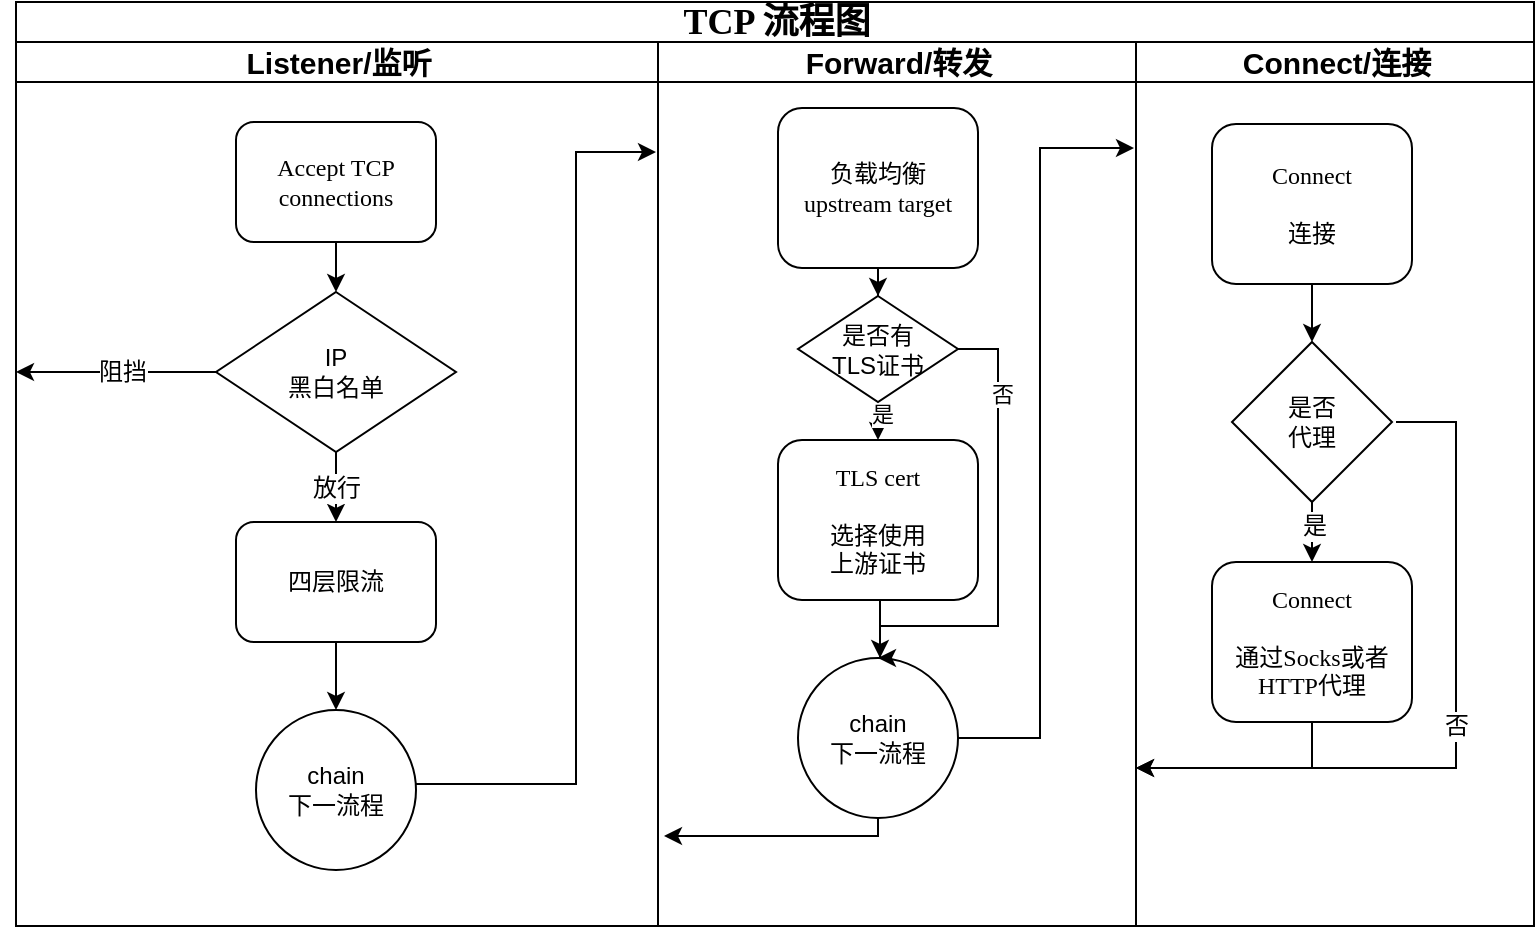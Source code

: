<mxfile version="21.3.7" type="device">
  <diagram name="Page-1" id="74e2e168-ea6b-b213-b513-2b3c1d86103e">
    <mxGraphModel dx="1882" dy="1040" grid="0" gridSize="10" guides="1" tooltips="1" connect="1" arrows="1" fold="1" page="0" pageScale="1" pageWidth="1100" pageHeight="850" background="none" math="0" shadow="0">
      <root>
        <mxCell id="0" />
        <mxCell id="1" parent="0" />
        <mxCell id="77e6c97f196da883-1" value="&lt;font style=&quot;font-size: 18px;&quot;&gt;TCP 流程图&lt;/font&gt;" style="swimlane;html=1;childLayout=stackLayout;startSize=20;rounded=0;shadow=0;labelBackgroundColor=none;strokeWidth=1;fontFamily=Verdana;fontSize=18;align=center;" parent="1" vertex="1">
          <mxGeometry x="-7" y="-37" width="759" height="462" as="geometry">
            <mxRectangle x="60" y="-30" width="210" height="40" as="alternateBounds" />
          </mxGeometry>
        </mxCell>
        <mxCell id="k9yy4idc6pMp43QgDsTV-271" style="edgeStyle=orthogonalEdgeStyle;rounded=0;orthogonalLoop=1;jettySize=auto;html=1;exitX=1;exitY=0.5;exitDx=0;exitDy=0;fontSize=12;" parent="77e6c97f196da883-1" edge="1">
          <mxGeometry relative="1" as="geometry">
            <mxPoint x="595" y="73" as="targetPoint" />
            <Array as="points">
              <mxPoint x="480" y="548" />
              <mxPoint x="545" y="548" />
              <mxPoint x="545" y="73" />
            </Array>
          </mxGeometry>
        </mxCell>
        <mxCell id="k9yy4idc6pMp43QgDsTV-189" value="" style="edgeStyle=orthogonalEdgeStyle;rounded=0;orthogonalLoop=1;jettySize=auto;html=1;fontSize=12;" parent="77e6c97f196da883-1" source="k9yy4idc6pMp43QgDsTV-16" edge="1">
          <mxGeometry relative="1" as="geometry">
            <mxPoint x="320" y="75" as="targetPoint" />
            <Array as="points">
              <mxPoint x="280" y="391" />
              <mxPoint x="280" y="75" />
            </Array>
          </mxGeometry>
        </mxCell>
        <mxCell id="77e6c97f196da883-2" value="Listener/监听" style="swimlane;html=1;startSize=20;fontSize=15;" parent="77e6c97f196da883-1" vertex="1">
          <mxGeometry y="20" width="321" height="442" as="geometry">
            <mxRectangle y="20" width="40" height="1050" as="alternateBounds" />
          </mxGeometry>
        </mxCell>
        <mxCell id="k9yy4idc6pMp43QgDsTV-6" value="" style="edgeStyle=orthogonalEdgeStyle;rounded=0;orthogonalLoop=1;jettySize=auto;html=1;fontSize=12;" parent="77e6c97f196da883-2" source="77e6c97f196da883-8" target="k9yy4idc6pMp43QgDsTV-2" edge="1">
          <mxGeometry relative="1" as="geometry" />
        </mxCell>
        <mxCell id="77e6c97f196da883-8" value="Accept TCP connections" style="rounded=1;whiteSpace=wrap;html=1;shadow=0;labelBackgroundColor=none;strokeWidth=1;fontFamily=Verdana;fontSize=12;align=center;" parent="77e6c97f196da883-2" vertex="1">
          <mxGeometry x="110" y="40" width="100" height="60" as="geometry" />
        </mxCell>
        <mxCell id="k9yy4idc6pMp43QgDsTV-8" value="" style="edgeStyle=orthogonalEdgeStyle;rounded=0;orthogonalLoop=1;jettySize=auto;html=1;fontSize=12;entryX=0.5;entryY=0;entryDx=0;entryDy=0;" parent="77e6c97f196da883-2" source="77e6c97f196da883-9" target="k9yy4idc6pMp43QgDsTV-16" edge="1">
          <mxGeometry relative="1" as="geometry">
            <mxPoint x="160" y="326" as="targetPoint" />
          </mxGeometry>
        </mxCell>
        <mxCell id="77e6c97f196da883-9" value="四层限流" style="rounded=1;whiteSpace=wrap;html=1;shadow=0;labelBackgroundColor=none;strokeWidth=1;fontFamily=Verdana;fontSize=12;align=center;" parent="77e6c97f196da883-2" vertex="1">
          <mxGeometry x="110" y="240" width="100" height="60" as="geometry" />
        </mxCell>
        <mxCell id="k9yy4idc6pMp43QgDsTV-5" value="放行" style="edgeStyle=orthogonalEdgeStyle;rounded=0;orthogonalLoop=1;jettySize=auto;html=1;fontSize=12;" parent="77e6c97f196da883-2" source="k9yy4idc6pMp43QgDsTV-2" target="77e6c97f196da883-9" edge="1">
          <mxGeometry relative="1" as="geometry" />
        </mxCell>
        <mxCell id="k9yy4idc6pMp43QgDsTV-2" value="&lt;div style=&quot;font-size: 12px;&quot;&gt;IP&lt;/div&gt;&lt;div style=&quot;font-size: 12px;&quot;&gt;黑白名单&lt;br style=&quot;font-size: 12px;&quot;&gt;&lt;/div&gt;" style="rhombus;whiteSpace=wrap;html=1;fontSize=12;" parent="77e6c97f196da883-2" vertex="1">
          <mxGeometry x="100" y="125" width="120" height="80" as="geometry" />
        </mxCell>
        <mxCell id="k9yy4idc6pMp43QgDsTV-3" value="" style="endArrow=classic;html=1;rounded=0;exitX=0;exitY=0.5;exitDx=0;exitDy=0;fontSize=12;" parent="77e6c97f196da883-2" source="k9yy4idc6pMp43QgDsTV-2" edge="1">
          <mxGeometry width="50" height="50" relative="1" as="geometry">
            <mxPoint x="100" y="170" as="sourcePoint" />
            <mxPoint y="165" as="targetPoint" />
          </mxGeometry>
        </mxCell>
        <mxCell id="k9yy4idc6pMp43QgDsTV-4" value="阻挡" style="edgeLabel;html=1;align=center;verticalAlign=middle;resizable=0;points=[];fontSize=12;" parent="k9yy4idc6pMp43QgDsTV-3" vertex="1" connectable="0">
          <mxGeometry x="-0.05" relative="1" as="geometry">
            <mxPoint as="offset" />
          </mxGeometry>
        </mxCell>
        <mxCell id="k9yy4idc6pMp43QgDsTV-16" value="&lt;div style=&quot;font-size: 12px;&quot;&gt;chain&lt;/div&gt;下一流程" style="ellipse;whiteSpace=wrap;html=1;aspect=fixed;fontSize=12;" parent="77e6c97f196da883-2" vertex="1">
          <mxGeometry x="120" y="334" width="80" height="80" as="geometry" />
        </mxCell>
        <mxCell id="77e6c97f196da883-6" value="Forward/转发" style="swimlane;html=1;startSize=20;fontSize=15;" parent="77e6c97f196da883-1" vertex="1">
          <mxGeometry x="321" y="20" width="239" height="442" as="geometry" />
        </mxCell>
        <mxCell id="ktWB_Vb_ixAs_fgzPAio-7" value="" style="edgeStyle=orthogonalEdgeStyle;rounded=0;orthogonalLoop=1;jettySize=auto;html=1;entryX=0.5;entryY=0;entryDx=0;entryDy=0;" parent="77e6c97f196da883-6" source="k9yy4idc6pMp43QgDsTV-169" target="ktWB_Vb_ixAs_fgzPAio-5" edge="1">
          <mxGeometry relative="1" as="geometry" />
        </mxCell>
        <mxCell id="k9yy4idc6pMp43QgDsTV-169" value="&lt;div style=&quot;font-size: 12px;&quot;&gt;负载均衡&lt;/div&gt;&lt;div style=&quot;font-size: 12px;&quot;&gt;upstream target&lt;br&gt;&lt;/div&gt;" style="rounded=1;whiteSpace=wrap;html=1;shadow=0;labelBackgroundColor=none;strokeWidth=1;fontFamily=Verdana;fontSize=12;align=center;flipV=1;" parent="77e6c97f196da883-6" vertex="1">
          <mxGeometry x="60" y="33" width="100" height="80" as="geometry" />
        </mxCell>
        <mxCell id="ktWB_Vb_ixAs_fgzPAio-2" value="" style="edgeStyle=orthogonalEdgeStyle;rounded=0;orthogonalLoop=1;jettySize=auto;html=1;" parent="77e6c97f196da883-6" edge="1">
          <mxGeometry relative="1" as="geometry">
            <mxPoint x="111" y="279" as="sourcePoint" />
            <mxPoint x="111" y="308" as="targetPoint" />
          </mxGeometry>
        </mxCell>
        <mxCell id="k9yy4idc6pMp43QgDsTV-176" value="&lt;div style=&quot;font-size: 12px;&quot;&gt;TLS cert&lt;/div&gt;&lt;div style=&quot;font-size: 12px;&quot;&gt;&lt;br style=&quot;font-size: 12px;&quot;&gt;&lt;/div&gt;&lt;div style=&quot;font-size: 12px;&quot;&gt;选择使用&lt;/div&gt;&lt;div style=&quot;font-size: 12px;&quot;&gt;上游证书&lt;/div&gt;" style="rounded=1;whiteSpace=wrap;html=1;shadow=0;labelBackgroundColor=none;strokeWidth=1;fontFamily=Verdana;fontSize=12;align=center;flipV=1;" parent="77e6c97f196da883-6" vertex="1">
          <mxGeometry x="60" y="199" width="100" height="80" as="geometry" />
        </mxCell>
        <mxCell id="ktWB_Vb_ixAs_fgzPAio-4" value="" style="edgeStyle=orthogonalEdgeStyle;rounded=0;orthogonalLoop=1;jettySize=auto;html=1;" parent="77e6c97f196da883-6" source="k9yy4idc6pMp43QgDsTV-182" edge="1">
          <mxGeometry relative="1" as="geometry">
            <mxPoint x="238" y="53" as="targetPoint" />
            <Array as="points">
              <mxPoint x="191" y="348" />
              <mxPoint x="191" y="53" />
            </Array>
          </mxGeometry>
        </mxCell>
        <mxCell id="ktWB_Vb_ixAs_fgzPAio-15" value="" style="edgeStyle=orthogonalEdgeStyle;rounded=0;orthogonalLoop=1;jettySize=auto;html=1;exitX=0.5;exitY=1;exitDx=0;exitDy=0;" parent="77e6c97f196da883-6" source="k9yy4idc6pMp43QgDsTV-182" edge="1">
          <mxGeometry relative="1" as="geometry">
            <mxPoint x="3" y="397" as="targetPoint" />
            <Array as="points">
              <mxPoint x="110" y="397" />
            </Array>
          </mxGeometry>
        </mxCell>
        <mxCell id="k9yy4idc6pMp43QgDsTV-182" value="&lt;div style=&quot;font-size: 12px;&quot;&gt;chain&lt;/div&gt;下一流程" style="ellipse;whiteSpace=wrap;html=1;aspect=fixed;fontSize=12;" parent="77e6c97f196da883-6" vertex="1">
          <mxGeometry x="70" y="308" width="80" height="80" as="geometry" />
        </mxCell>
        <mxCell id="ktWB_Vb_ixAs_fgzPAio-9" value="" style="edgeStyle=orthogonalEdgeStyle;rounded=0;orthogonalLoop=1;jettySize=auto;html=1;entryX=0.5;entryY=0;entryDx=0;entryDy=0;" parent="77e6c97f196da883-6" source="ktWB_Vb_ixAs_fgzPAio-5" target="k9yy4idc6pMp43QgDsTV-176" edge="1">
          <mxGeometry relative="1" as="geometry">
            <mxPoint x="10" y="153.5" as="targetPoint" />
            <Array as="points">
              <mxPoint x="110" y="185" />
              <mxPoint x="110" y="185" />
            </Array>
          </mxGeometry>
        </mxCell>
        <mxCell id="ktWB_Vb_ixAs_fgzPAio-13" value="是" style="edgeLabel;html=1;align=center;verticalAlign=middle;resizable=0;points=[];" parent="ktWB_Vb_ixAs_fgzPAio-9" vertex="1" connectable="0">
          <mxGeometry x="-0.429" y="2" relative="1" as="geometry">
            <mxPoint as="offset" />
          </mxGeometry>
        </mxCell>
        <mxCell id="ktWB_Vb_ixAs_fgzPAio-11" value="" style="edgeStyle=orthogonalEdgeStyle;rounded=0;orthogonalLoop=1;jettySize=auto;html=1;exitX=1;exitY=0.5;exitDx=0;exitDy=0;entryX=0.5;entryY=0;entryDx=0;entryDy=0;" parent="77e6c97f196da883-6" source="ktWB_Vb_ixAs_fgzPAio-5" target="k9yy4idc6pMp43QgDsTV-182" edge="1">
          <mxGeometry relative="1" as="geometry">
            <mxPoint x="110" y="290" as="targetPoint" />
            <Array as="points">
              <mxPoint x="170" y="154" />
              <mxPoint x="170" y="292" />
              <mxPoint x="111" y="292" />
            </Array>
          </mxGeometry>
        </mxCell>
        <mxCell id="ktWB_Vb_ixAs_fgzPAio-12" value="否" style="edgeLabel;html=1;align=center;verticalAlign=middle;resizable=0;points=[];" parent="ktWB_Vb_ixAs_fgzPAio-11" vertex="1" connectable="0">
          <mxGeometry x="-0.647" y="2" relative="1" as="geometry">
            <mxPoint y="1" as="offset" />
          </mxGeometry>
        </mxCell>
        <mxCell id="ktWB_Vb_ixAs_fgzPAio-5" value="&lt;div&gt;是否有&lt;/div&gt;&lt;div&gt;TLS证书&lt;br&gt;&lt;/div&gt;" style="rhombus;whiteSpace=wrap;html=1;" parent="77e6c97f196da883-6" vertex="1">
          <mxGeometry x="70" y="127" width="80" height="53" as="geometry" />
        </mxCell>
        <mxCell id="77e6c97f196da883-7" value="Connect/连接" style="swimlane;html=1;startSize=20;fontSize=15;" parent="77e6c97f196da883-1" vertex="1">
          <mxGeometry x="560" y="20" width="199" height="442" as="geometry" />
        </mxCell>
        <mxCell id="k9yy4idc6pMp43QgDsTV-218" value="" style="edgeStyle=orthogonalEdgeStyle;rounded=0;orthogonalLoop=1;jettySize=auto;html=1;fontSize=12;" parent="77e6c97f196da883-7" source="k9yy4idc6pMp43QgDsTV-180" target="k9yy4idc6pMp43QgDsTV-185" edge="1">
          <mxGeometry relative="1" as="geometry" />
        </mxCell>
        <mxCell id="k9yy4idc6pMp43QgDsTV-180" value="&lt;div style=&quot;font-size: 12px;&quot;&gt;Connect&lt;/div&gt;&lt;div style=&quot;font-size: 12px;&quot;&gt;&lt;br style=&quot;font-size: 12px;&quot;&gt;&lt;/div&gt;&lt;div style=&quot;font-size: 12px;&quot;&gt;连接&lt;br style=&quot;font-size: 12px;&quot;&gt;&lt;/div&gt;" style="rounded=1;whiteSpace=wrap;html=1;shadow=0;labelBackgroundColor=none;strokeWidth=1;fontFamily=Verdana;fontSize=12;align=center;" parent="77e6c97f196da883-7" vertex="1">
          <mxGeometry x="38" y="41" width="100" height="80" as="geometry" />
        </mxCell>
        <mxCell id="k9yy4idc6pMp43QgDsTV-221" value="" style="edgeStyle=orthogonalEdgeStyle;rounded=0;orthogonalLoop=1;jettySize=auto;html=1;fontSize=12;" parent="77e6c97f196da883-7" source="k9yy4idc6pMp43QgDsTV-184" edge="1">
          <mxGeometry relative="1" as="geometry">
            <mxPoint y="363" as="targetPoint" />
            <Array as="points">
              <mxPoint x="88" y="363" />
              <mxPoint y="363" />
            </Array>
          </mxGeometry>
        </mxCell>
        <mxCell id="k9yy4idc6pMp43QgDsTV-184" value="&lt;div style=&quot;font-size: 12px;&quot;&gt;Connect&lt;/div&gt;&lt;div style=&quot;font-size: 12px;&quot;&gt;&lt;br style=&quot;font-size: 12px;&quot;&gt;&lt;/div&gt;&lt;div style=&quot;font-size: 12px;&quot;&gt;通过Socks或者HTTP代理&lt;br style=&quot;font-size: 12px;&quot;&gt;&lt;/div&gt;" style="rounded=1;whiteSpace=wrap;html=1;shadow=0;labelBackgroundColor=none;strokeWidth=1;fontFamily=Verdana;fontSize=12;align=center;" parent="77e6c97f196da883-7" vertex="1">
          <mxGeometry x="38" y="260" width="100" height="80" as="geometry" />
        </mxCell>
        <mxCell id="k9yy4idc6pMp43QgDsTV-219" value="" style="edgeStyle=orthogonalEdgeStyle;rounded=0;orthogonalLoop=1;jettySize=auto;html=1;fontSize=12;" parent="77e6c97f196da883-7" source="k9yy4idc6pMp43QgDsTV-185" target="k9yy4idc6pMp43QgDsTV-184" edge="1">
          <mxGeometry relative="1" as="geometry" />
        </mxCell>
        <mxCell id="k9yy4idc6pMp43QgDsTV-224" value="是" style="edgeLabel;html=1;align=center;verticalAlign=middle;resizable=0;points=[];fontSize=12;" parent="k9yy4idc6pMp43QgDsTV-219" vertex="1" connectable="0">
          <mxGeometry x="0.28" y="1" relative="1" as="geometry">
            <mxPoint as="offset" />
          </mxGeometry>
        </mxCell>
        <mxCell id="k9yy4idc6pMp43QgDsTV-223" value="否" style="edgeStyle=orthogonalEdgeStyle;rounded=0;orthogonalLoop=1;jettySize=auto;html=1;fontSize=12;" parent="77e6c97f196da883-7" edge="1">
          <mxGeometry relative="1" as="geometry">
            <mxPoint x="130" y="190" as="sourcePoint" />
            <mxPoint y="363" as="targetPoint" />
            <Array as="points">
              <mxPoint x="160" y="190" />
              <mxPoint x="160" y="363" />
              <mxPoint y="363" />
            </Array>
          </mxGeometry>
        </mxCell>
        <mxCell id="k9yy4idc6pMp43QgDsTV-185" value="&lt;div style=&quot;font-size: 12px;&quot;&gt;是否&lt;/div&gt;&lt;div style=&quot;font-size: 12px;&quot;&gt;代理&lt;br style=&quot;font-size: 12px;&quot;&gt;&lt;/div&gt;" style="rhombus;whiteSpace=wrap;html=1;fontSize=12;" parent="77e6c97f196da883-7" vertex="1">
          <mxGeometry x="48" y="150" width="80" height="80" as="geometry" />
        </mxCell>
      </root>
    </mxGraphModel>
  </diagram>
</mxfile>
